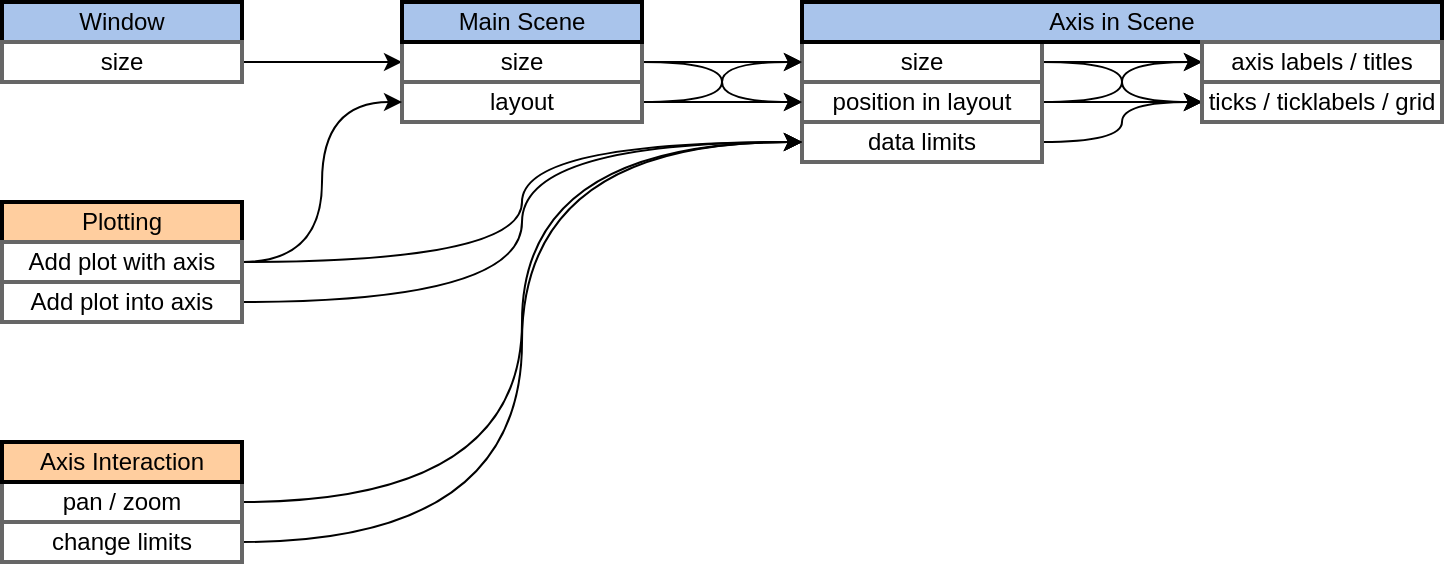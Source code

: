 <mxfile version="12.1.9" type="github" pages="1">
  <diagram id="ya_K8qT7NDXAFuwK0zz7" name="Page-1">
    <mxGraphModel dx="977" dy="637" grid="1" gridSize="10" guides="1" tooltips="1" connect="1" arrows="1" fold="1" page="1" pageScale="1" pageWidth="827" pageHeight="1169" math="0" shadow="0">
      <root>
        <mxCell id="0"/>
        <mxCell id="1" parent="0"/>
        <mxCell id="6QXtoHnV72dtA-wBQa-R-1" value="Window" style="text;html=1;strokeColor=#000000;fillColor=#A9C4EB;align=center;verticalAlign=middle;whiteSpace=wrap;rounded=0;strokeWidth=2;" parent="1" vertex="1">
          <mxGeometry x="80" y="20" width="120" height="20" as="geometry"/>
        </mxCell>
        <mxCell id="6QXtoHnV72dtA-wBQa-R-4" style="edgeStyle=orthogonalEdgeStyle;rounded=0;orthogonalLoop=1;jettySize=auto;html=1;exitX=1;exitY=0.5;exitDx=0;exitDy=0;entryX=0;entryY=0.5;entryDx=0;entryDy=0;curved=1;" parent="1" source="6QXtoHnV72dtA-wBQa-R-2" target="6QXtoHnV72dtA-wBQa-R-5" edge="1">
          <mxGeometry relative="1" as="geometry">
            <mxPoint x="270" y="50" as="targetPoint"/>
          </mxGeometry>
        </mxCell>
        <mxCell id="6QXtoHnV72dtA-wBQa-R-2" value="size" style="text;html=1;strokeColor=#666666;fillColor=none;align=center;verticalAlign=middle;whiteSpace=wrap;rounded=0;strokeWidth=2;" parent="1" vertex="1">
          <mxGeometry x="80" y="40" width="120" height="20" as="geometry"/>
        </mxCell>
        <mxCell id="TAD7vaCS1jvDlmOlCeL6-3" style="edgeStyle=orthogonalEdgeStyle;rounded=0;orthogonalLoop=1;jettySize=auto;html=1;exitX=1;exitY=0.5;exitDx=0;exitDy=0;entryX=0;entryY=0.5;entryDx=0;entryDy=0;curved=1;" edge="1" parent="1" source="6QXtoHnV72dtA-wBQa-R-5" target="TAD7vaCS1jvDlmOlCeL6-1">
          <mxGeometry relative="1" as="geometry"/>
        </mxCell>
        <mxCell id="TAD7vaCS1jvDlmOlCeL6-6" style="edgeStyle=orthogonalEdgeStyle;rounded=0;orthogonalLoop=1;jettySize=auto;html=1;exitX=1;exitY=0.5;exitDx=0;exitDy=0;entryX=0;entryY=0.5;entryDx=0;entryDy=0;curved=1;" edge="1" parent="1" source="6QXtoHnV72dtA-wBQa-R-5" target="TAD7vaCS1jvDlmOlCeL6-5">
          <mxGeometry relative="1" as="geometry"/>
        </mxCell>
        <mxCell id="6QXtoHnV72dtA-wBQa-R-5" value="size" style="text;html=1;strokeColor=#666666;fillColor=none;align=center;verticalAlign=middle;whiteSpace=wrap;rounded=0;strokeWidth=2;" parent="1" vertex="1">
          <mxGeometry x="280" y="40" width="120" height="20" as="geometry"/>
        </mxCell>
        <mxCell id="6QXtoHnV72dtA-wBQa-R-8" value="Main Scene" style="text;html=1;strokeColor=#000000;fillColor=#A9C4EB;align=center;verticalAlign=middle;whiteSpace=wrap;rounded=0;strokeWidth=2;" parent="1" vertex="1">
          <mxGeometry x="280" y="20" width="120" height="20" as="geometry"/>
        </mxCell>
        <mxCell id="TAD7vaCS1jvDlmOlCeL6-25" style="edgeStyle=orthogonalEdgeStyle;curved=1;orthogonalLoop=1;jettySize=auto;html=1;exitX=1;exitY=0.5;exitDx=0;exitDy=0;entryX=0;entryY=0.5;entryDx=0;entryDy=0;" edge="1" parent="1" source="TAD7vaCS1jvDlmOlCeL6-1" target="TAD7vaCS1jvDlmOlCeL6-18">
          <mxGeometry relative="1" as="geometry">
            <mxPoint x="640" y="85" as="targetPoint"/>
          </mxGeometry>
        </mxCell>
        <mxCell id="TAD7vaCS1jvDlmOlCeL6-28" style="edgeStyle=orthogonalEdgeStyle;curved=1;orthogonalLoop=1;jettySize=auto;html=1;exitX=1;exitY=0.5;exitDx=0;exitDy=0;entryX=0;entryY=0.5;entryDx=0;entryDy=0;" edge="1" parent="1" source="TAD7vaCS1jvDlmOlCeL6-1" target="TAD7vaCS1jvDlmOlCeL6-27">
          <mxGeometry relative="1" as="geometry"/>
        </mxCell>
        <mxCell id="TAD7vaCS1jvDlmOlCeL6-1" value="size" style="text;html=1;strokeColor=#666666;fillColor=none;align=center;verticalAlign=middle;whiteSpace=wrap;rounded=0;strokeWidth=2;" vertex="1" parent="1">
          <mxGeometry x="480" y="40" width="120" height="20" as="geometry"/>
        </mxCell>
        <mxCell id="TAD7vaCS1jvDlmOlCeL6-2" value="Axis in Scene" style="text;html=1;strokeColor=#000000;fillColor=#A9C4EB;align=center;verticalAlign=middle;whiteSpace=wrap;rounded=0;strokeWidth=2;" vertex="1" parent="1">
          <mxGeometry x="480" y="20" width="320" height="20" as="geometry"/>
        </mxCell>
        <mxCell id="TAD7vaCS1jvDlmOlCeL6-19" style="edgeStyle=orthogonalEdgeStyle;curved=1;rounded=0;orthogonalLoop=1;jettySize=auto;html=1;exitX=1;exitY=0.5;exitDx=0;exitDy=0;entryX=0;entryY=0.5;entryDx=0;entryDy=0;" edge="1" parent="1" source="TAD7vaCS1jvDlmOlCeL6-4" target="TAD7vaCS1jvDlmOlCeL6-18">
          <mxGeometry relative="1" as="geometry"/>
        </mxCell>
        <mxCell id="TAD7vaCS1jvDlmOlCeL6-4" value="data limits" style="text;html=1;strokeColor=#666666;fillColor=none;align=center;verticalAlign=middle;whiteSpace=wrap;rounded=0;strokeWidth=2;" vertex="1" parent="1">
          <mxGeometry x="480" y="80" width="120" height="20" as="geometry"/>
        </mxCell>
        <mxCell id="TAD7vaCS1jvDlmOlCeL6-26" style="edgeStyle=orthogonalEdgeStyle;curved=1;orthogonalLoop=1;jettySize=auto;html=1;exitX=1;exitY=0.5;exitDx=0;exitDy=0;entryX=0;entryY=0.5;entryDx=0;entryDy=0;" edge="1" parent="1" source="TAD7vaCS1jvDlmOlCeL6-5" target="TAD7vaCS1jvDlmOlCeL6-18">
          <mxGeometry relative="1" as="geometry"/>
        </mxCell>
        <mxCell id="TAD7vaCS1jvDlmOlCeL6-30" style="edgeStyle=orthogonalEdgeStyle;orthogonalLoop=1;jettySize=auto;html=1;exitX=1;exitY=0.5;exitDx=0;exitDy=0;entryX=0;entryY=0.5;entryDx=0;entryDy=0;curved=1;" edge="1" parent="1" source="TAD7vaCS1jvDlmOlCeL6-5" target="TAD7vaCS1jvDlmOlCeL6-27">
          <mxGeometry relative="1" as="geometry"/>
        </mxCell>
        <mxCell id="TAD7vaCS1jvDlmOlCeL6-5" value="position in layout" style="text;html=1;strokeColor=#666666;fillColor=none;align=center;verticalAlign=middle;whiteSpace=wrap;rounded=0;strokeWidth=2;" vertex="1" parent="1">
          <mxGeometry x="480" y="60" width="120" height="20" as="geometry"/>
        </mxCell>
        <mxCell id="TAD7vaCS1jvDlmOlCeL6-8" style="edgeStyle=orthogonalEdgeStyle;rounded=0;orthogonalLoop=1;jettySize=auto;html=1;exitX=1;exitY=0.5;exitDx=0;exitDy=0;entryX=0;entryY=0.5;entryDx=0;entryDy=0;curved=1;" edge="1" parent="1" source="TAD7vaCS1jvDlmOlCeL6-7" target="TAD7vaCS1jvDlmOlCeL6-5">
          <mxGeometry relative="1" as="geometry"/>
        </mxCell>
        <mxCell id="TAD7vaCS1jvDlmOlCeL6-29" style="edgeStyle=orthogonalEdgeStyle;curved=1;orthogonalLoop=1;jettySize=auto;html=1;exitX=1;exitY=0.5;exitDx=0;exitDy=0;entryX=0;entryY=0.5;entryDx=0;entryDy=0;" edge="1" parent="1" source="TAD7vaCS1jvDlmOlCeL6-7" target="TAD7vaCS1jvDlmOlCeL6-1">
          <mxGeometry relative="1" as="geometry"/>
        </mxCell>
        <mxCell id="TAD7vaCS1jvDlmOlCeL6-7" value="layout" style="text;html=1;strokeColor=#666666;fillColor=none;align=center;verticalAlign=middle;whiteSpace=wrap;rounded=0;strokeWidth=2;" vertex="1" parent="1">
          <mxGeometry x="280" y="60" width="120" height="20" as="geometry"/>
        </mxCell>
        <mxCell id="TAD7vaCS1jvDlmOlCeL6-14" style="edgeStyle=orthogonalEdgeStyle;curved=1;rounded=0;orthogonalLoop=1;jettySize=auto;html=1;exitX=1;exitY=0.5;exitDx=0;exitDy=0;entryX=0;entryY=0.5;entryDx=0;entryDy=0;" edge="1" parent="1" source="TAD7vaCS1jvDlmOlCeL6-10" target="TAD7vaCS1jvDlmOlCeL6-4">
          <mxGeometry relative="1" as="geometry"/>
        </mxCell>
        <mxCell id="TAD7vaCS1jvDlmOlCeL6-10" value="pan / zoom" style="text;html=1;strokeColor=#666666;fillColor=none;align=center;verticalAlign=middle;whiteSpace=wrap;rounded=0;strokeWidth=2;" vertex="1" parent="1">
          <mxGeometry x="80" y="260" width="120" height="20" as="geometry"/>
        </mxCell>
        <mxCell id="TAD7vaCS1jvDlmOlCeL6-11" value="Axis Interaction" style="text;html=1;strokeColor=#000000;fillColor=#FFCE9F;align=center;verticalAlign=middle;whiteSpace=wrap;rounded=0;strokeWidth=2;" vertex="1" parent="1">
          <mxGeometry x="80" y="240" width="120" height="20" as="geometry"/>
        </mxCell>
        <mxCell id="TAD7vaCS1jvDlmOlCeL6-17" style="edgeStyle=orthogonalEdgeStyle;curved=1;rounded=0;orthogonalLoop=1;jettySize=auto;html=1;exitX=1;exitY=0.5;exitDx=0;exitDy=0;entryX=0;entryY=0.5;entryDx=0;entryDy=0;" edge="1" parent="1" source="TAD7vaCS1jvDlmOlCeL6-15" target="TAD7vaCS1jvDlmOlCeL6-4">
          <mxGeometry relative="1" as="geometry"/>
        </mxCell>
        <mxCell id="TAD7vaCS1jvDlmOlCeL6-15" value="Add plot into axis" style="text;html=1;strokeColor=#666666;fillColor=none;align=center;verticalAlign=middle;whiteSpace=wrap;rounded=0;strokeWidth=2;" vertex="1" parent="1">
          <mxGeometry x="80" y="160" width="120" height="20" as="geometry"/>
        </mxCell>
        <mxCell id="TAD7vaCS1jvDlmOlCeL6-16" value="Plotting" style="text;html=1;strokeColor=#000000;fillColor=#FFCE9F;align=center;verticalAlign=middle;whiteSpace=wrap;rounded=0;strokeWidth=2;" vertex="1" parent="1">
          <mxGeometry x="80" y="120" width="120" height="20" as="geometry"/>
        </mxCell>
        <mxCell id="TAD7vaCS1jvDlmOlCeL6-18" value="ticks / ticklabels / grid" style="text;html=1;strokeColor=#666666;fillColor=none;align=center;verticalAlign=middle;whiteSpace=wrap;rounded=0;strokeWidth=2;" vertex="1" parent="1">
          <mxGeometry x="680" y="60" width="120" height="20" as="geometry"/>
        </mxCell>
        <mxCell id="TAD7vaCS1jvDlmOlCeL6-21" style="edgeStyle=orthogonalEdgeStyle;orthogonalLoop=1;jettySize=auto;html=1;exitX=1;exitY=0.5;exitDx=0;exitDy=0;entryX=0;entryY=0.5;entryDx=0;entryDy=0;curved=1;" edge="1" parent="1" source="TAD7vaCS1jvDlmOlCeL6-20" target="TAD7vaCS1jvDlmOlCeL6-4">
          <mxGeometry relative="1" as="geometry"/>
        </mxCell>
        <mxCell id="TAD7vaCS1jvDlmOlCeL6-20" value="change limits" style="text;html=1;strokeColor=#666666;fillColor=none;align=center;verticalAlign=middle;whiteSpace=wrap;rounded=0;strokeWidth=2;" vertex="1" parent="1">
          <mxGeometry x="80" y="280" width="120" height="20" as="geometry"/>
        </mxCell>
        <mxCell id="TAD7vaCS1jvDlmOlCeL6-23" style="edgeStyle=orthogonalEdgeStyle;curved=1;orthogonalLoop=1;jettySize=auto;html=1;exitX=1;exitY=0.5;exitDx=0;exitDy=0;entryX=0;entryY=0.5;entryDx=0;entryDy=0;" edge="1" parent="1" source="TAD7vaCS1jvDlmOlCeL6-22" target="TAD7vaCS1jvDlmOlCeL6-7">
          <mxGeometry relative="1" as="geometry"/>
        </mxCell>
        <mxCell id="TAD7vaCS1jvDlmOlCeL6-24" style="edgeStyle=orthogonalEdgeStyle;curved=1;orthogonalLoop=1;jettySize=auto;html=1;exitX=1;exitY=0.5;exitDx=0;exitDy=0;entryX=0;entryY=0.5;entryDx=0;entryDy=0;" edge="1" parent="1" source="TAD7vaCS1jvDlmOlCeL6-22" target="TAD7vaCS1jvDlmOlCeL6-4">
          <mxGeometry relative="1" as="geometry"/>
        </mxCell>
        <mxCell id="TAD7vaCS1jvDlmOlCeL6-22" value="Add plot with axis" style="text;html=1;strokeColor=#666666;fillColor=none;align=center;verticalAlign=middle;whiteSpace=wrap;rounded=0;strokeWidth=2;" vertex="1" parent="1">
          <mxGeometry x="80" y="140" width="120" height="20" as="geometry"/>
        </mxCell>
        <mxCell id="TAD7vaCS1jvDlmOlCeL6-27" value="axis labels / titles" style="text;html=1;strokeColor=#666666;fillColor=none;align=center;verticalAlign=middle;whiteSpace=wrap;rounded=0;strokeWidth=2;" vertex="1" parent="1">
          <mxGeometry x="680" y="40" width="120" height="20" as="geometry"/>
        </mxCell>
      </root>
    </mxGraphModel>
  </diagram>
</mxfile>
